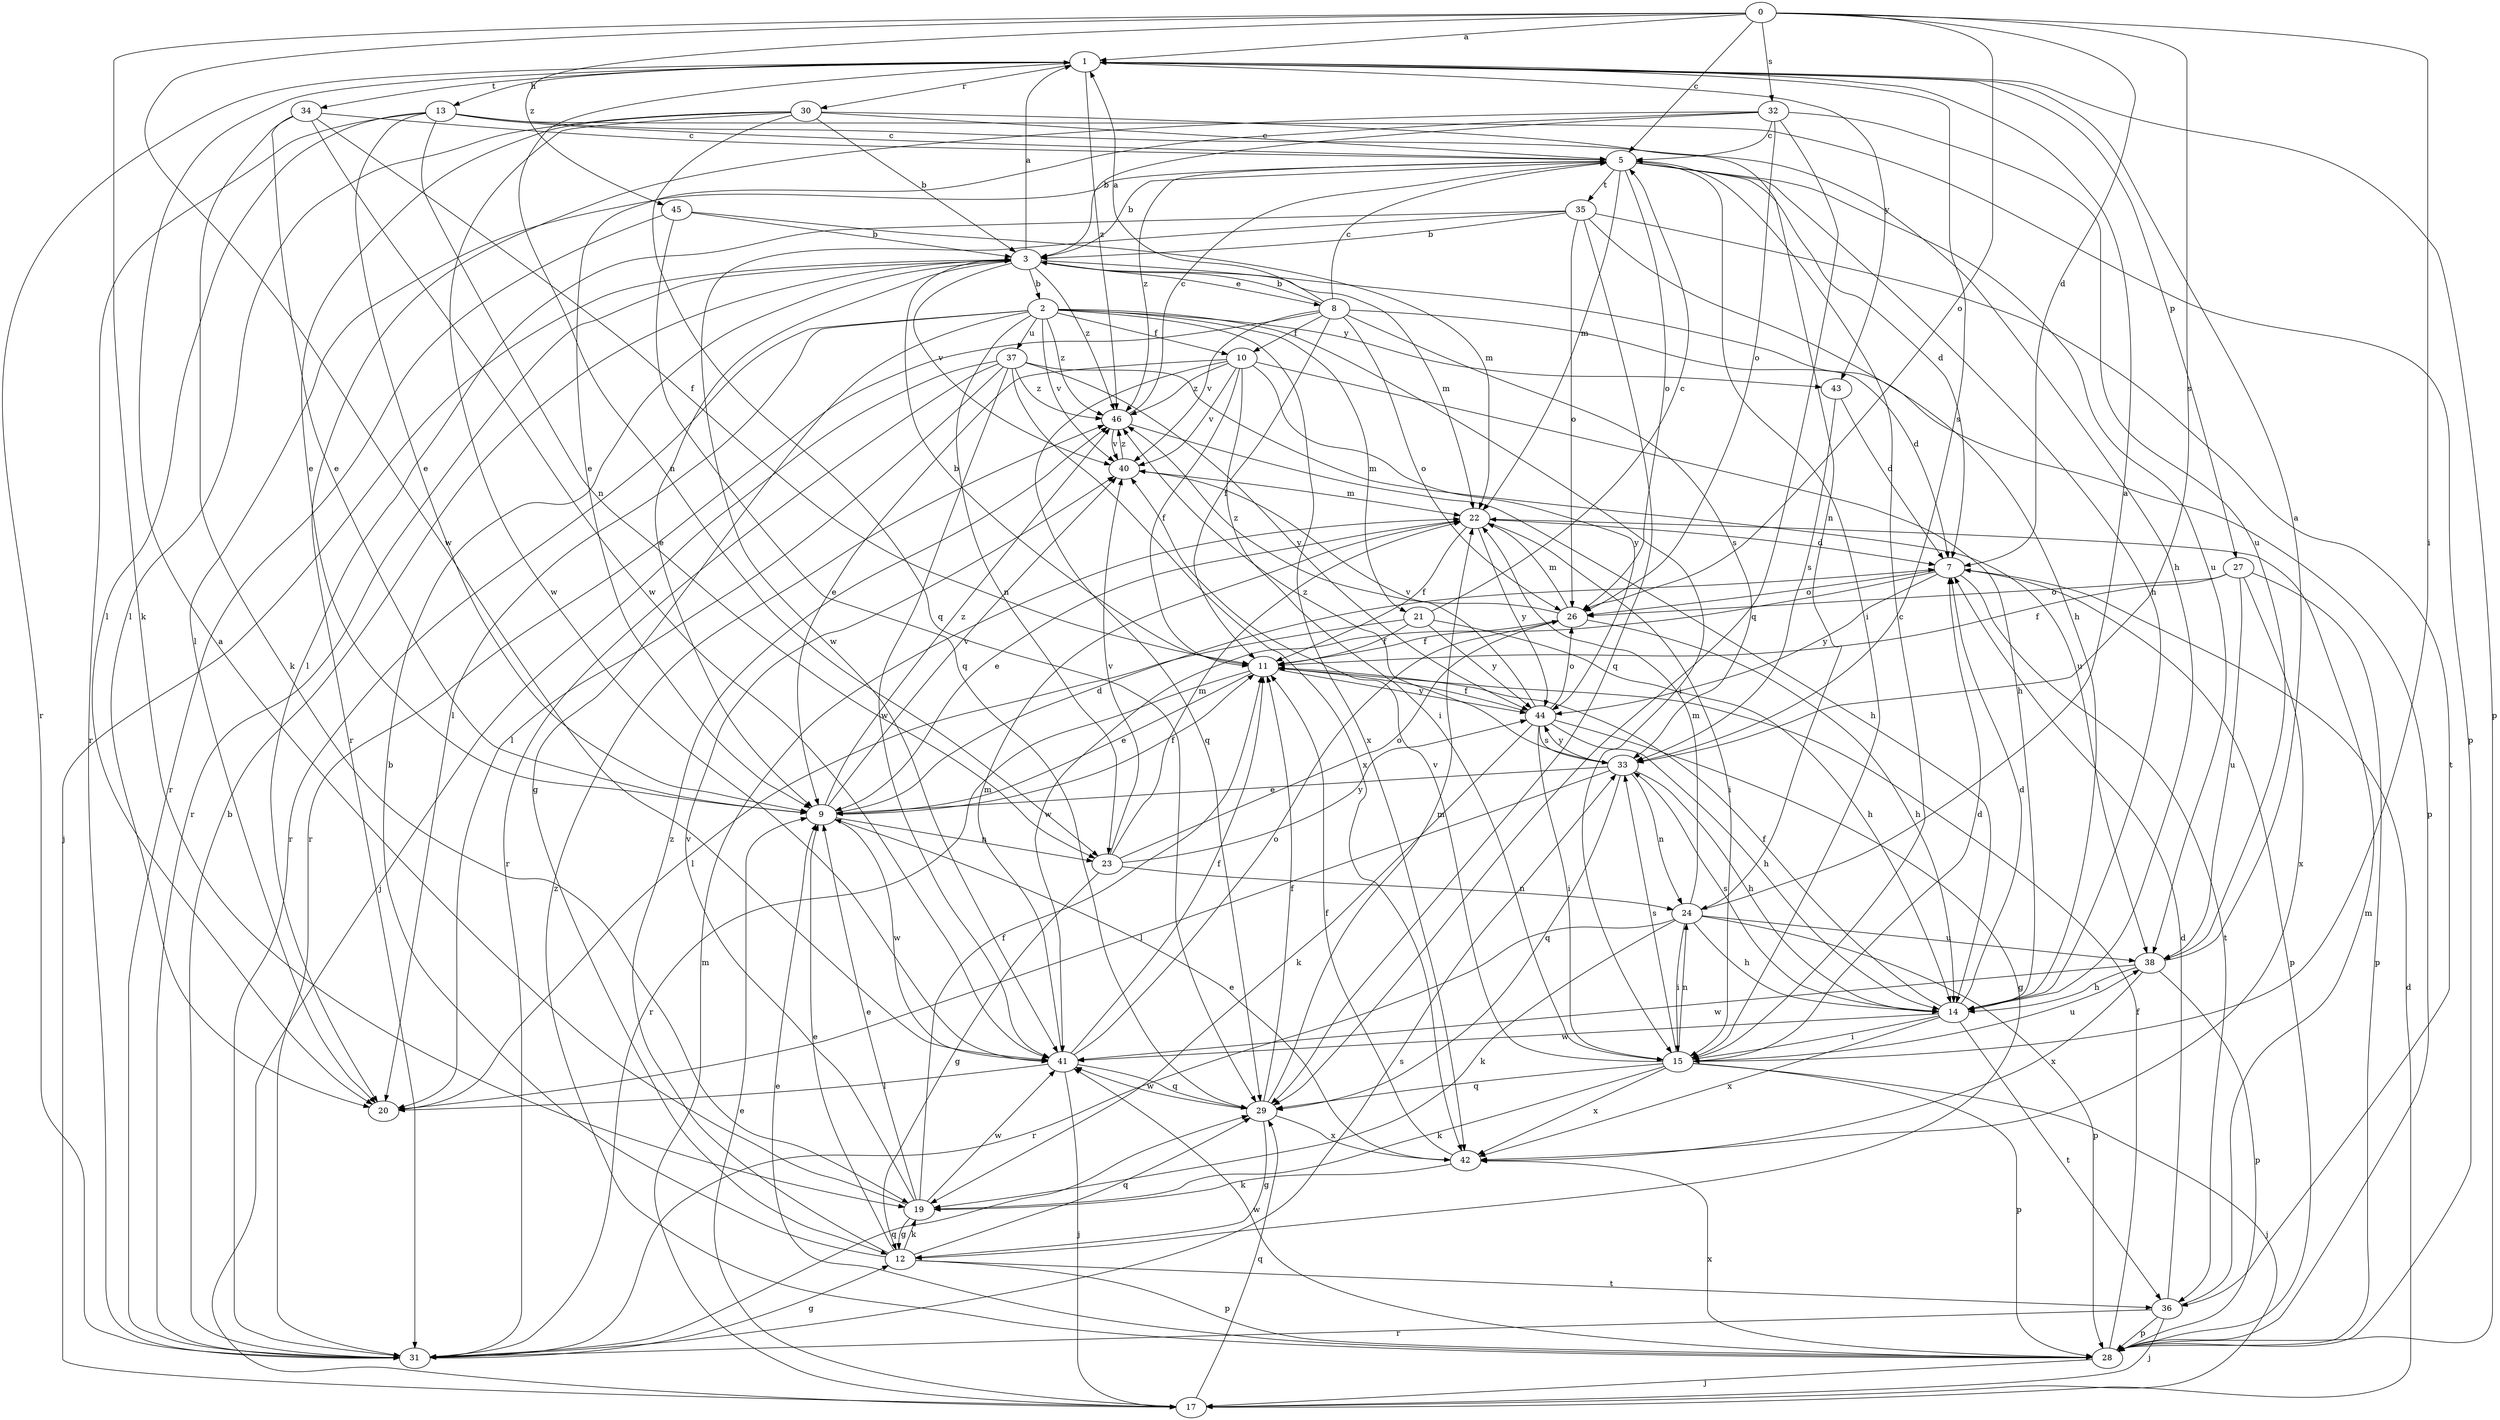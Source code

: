 strict digraph  {
0;
1;
2;
3;
5;
7;
8;
9;
10;
11;
12;
13;
14;
15;
17;
19;
20;
21;
22;
23;
24;
26;
27;
28;
29;
30;
31;
32;
33;
34;
35;
36;
37;
38;
40;
41;
42;
43;
44;
45;
46;
0 -> 1  [label=a];
0 -> 5  [label=c];
0 -> 7  [label=d];
0 -> 15  [label=i];
0 -> 19  [label=k];
0 -> 26  [label=o];
0 -> 32  [label=s];
0 -> 33  [label=s];
0 -> 41  [label=w];
0 -> 45  [label=z];
1 -> 13  [label=h];
1 -> 23  [label=n];
1 -> 27  [label=p];
1 -> 28  [label=p];
1 -> 30  [label=r];
1 -> 31  [label=r];
1 -> 33  [label=s];
1 -> 34  [label=t];
1 -> 43  [label=y];
1 -> 46  [label=z];
2 -> 10  [label=f];
2 -> 12  [label=g];
2 -> 15  [label=i];
2 -> 20  [label=l];
2 -> 21  [label=m];
2 -> 23  [label=n];
2 -> 31  [label=r];
2 -> 37  [label=u];
2 -> 40  [label=v];
2 -> 42  [label=x];
2 -> 43  [label=y];
2 -> 46  [label=z];
3 -> 1  [label=a];
3 -> 2  [label=b];
3 -> 8  [label=e];
3 -> 9  [label=e];
3 -> 17  [label=j];
3 -> 22  [label=m];
3 -> 28  [label=p];
3 -> 31  [label=r];
3 -> 40  [label=v];
3 -> 46  [label=z];
5 -> 3  [label=b];
5 -> 7  [label=d];
5 -> 14  [label=h];
5 -> 15  [label=i];
5 -> 20  [label=l];
5 -> 22  [label=m];
5 -> 26  [label=o];
5 -> 35  [label=t];
5 -> 38  [label=u];
5 -> 46  [label=z];
7 -> 26  [label=o];
7 -> 28  [label=p];
7 -> 36  [label=t];
7 -> 41  [label=w];
7 -> 44  [label=y];
8 -> 1  [label=a];
8 -> 3  [label=b];
8 -> 5  [label=c];
8 -> 7  [label=d];
8 -> 10  [label=f];
8 -> 11  [label=f];
8 -> 26  [label=o];
8 -> 31  [label=r];
8 -> 33  [label=s];
8 -> 40  [label=v];
9 -> 7  [label=d];
9 -> 11  [label=f];
9 -> 23  [label=n];
9 -> 40  [label=v];
9 -> 41  [label=w];
9 -> 46  [label=z];
10 -> 9  [label=e];
10 -> 11  [label=f];
10 -> 14  [label=h];
10 -> 15  [label=i];
10 -> 29  [label=q];
10 -> 40  [label=v];
10 -> 44  [label=y];
10 -> 46  [label=z];
11 -> 3  [label=b];
11 -> 9  [label=e];
11 -> 31  [label=r];
11 -> 44  [label=y];
12 -> 3  [label=b];
12 -> 9  [label=e];
12 -> 19  [label=k];
12 -> 28  [label=p];
12 -> 29  [label=q];
12 -> 36  [label=t];
12 -> 46  [label=z];
13 -> 5  [label=c];
13 -> 9  [label=e];
13 -> 14  [label=h];
13 -> 20  [label=l];
13 -> 23  [label=n];
13 -> 28  [label=p];
13 -> 31  [label=r];
14 -> 7  [label=d];
14 -> 11  [label=f];
14 -> 15  [label=i];
14 -> 33  [label=s];
14 -> 36  [label=t];
14 -> 41  [label=w];
14 -> 42  [label=x];
15 -> 5  [label=c];
15 -> 7  [label=d];
15 -> 17  [label=j];
15 -> 19  [label=k];
15 -> 24  [label=n];
15 -> 28  [label=p];
15 -> 29  [label=q];
15 -> 33  [label=s];
15 -> 38  [label=u];
15 -> 40  [label=v];
15 -> 42  [label=x];
17 -> 7  [label=d];
17 -> 9  [label=e];
17 -> 22  [label=m];
17 -> 29  [label=q];
19 -> 1  [label=a];
19 -> 9  [label=e];
19 -> 11  [label=f];
19 -> 12  [label=g];
19 -> 40  [label=v];
19 -> 41  [label=w];
21 -> 5  [label=c];
21 -> 11  [label=f];
21 -> 14  [label=h];
21 -> 20  [label=l];
21 -> 44  [label=y];
22 -> 7  [label=d];
22 -> 9  [label=e];
22 -> 11  [label=f];
22 -> 15  [label=i];
22 -> 44  [label=y];
23 -> 12  [label=g];
23 -> 22  [label=m];
23 -> 24  [label=n];
23 -> 26  [label=o];
23 -> 40  [label=v];
23 -> 44  [label=y];
24 -> 1  [label=a];
24 -> 14  [label=h];
24 -> 15  [label=i];
24 -> 19  [label=k];
24 -> 22  [label=m];
24 -> 28  [label=p];
24 -> 31  [label=r];
24 -> 38  [label=u];
26 -> 11  [label=f];
26 -> 14  [label=h];
26 -> 22  [label=m];
26 -> 46  [label=z];
27 -> 11  [label=f];
27 -> 26  [label=o];
27 -> 28  [label=p];
27 -> 38  [label=u];
27 -> 42  [label=x];
28 -> 9  [label=e];
28 -> 11  [label=f];
28 -> 17  [label=j];
28 -> 41  [label=w];
28 -> 42  [label=x];
28 -> 46  [label=z];
29 -> 11  [label=f];
29 -> 12  [label=g];
29 -> 22  [label=m];
29 -> 41  [label=w];
29 -> 42  [label=x];
30 -> 3  [label=b];
30 -> 5  [label=c];
30 -> 9  [label=e];
30 -> 20  [label=l];
30 -> 24  [label=n];
30 -> 29  [label=q];
30 -> 41  [label=w];
31 -> 3  [label=b];
31 -> 12  [label=g];
31 -> 29  [label=q];
31 -> 33  [label=s];
32 -> 3  [label=b];
32 -> 5  [label=c];
32 -> 9  [label=e];
32 -> 26  [label=o];
32 -> 29  [label=q];
32 -> 31  [label=r];
32 -> 38  [label=u];
33 -> 9  [label=e];
33 -> 14  [label=h];
33 -> 20  [label=l];
33 -> 24  [label=n];
33 -> 29  [label=q];
33 -> 44  [label=y];
33 -> 46  [label=z];
34 -> 5  [label=c];
34 -> 9  [label=e];
34 -> 11  [label=f];
34 -> 19  [label=k];
34 -> 41  [label=w];
35 -> 3  [label=b];
35 -> 14  [label=h];
35 -> 20  [label=l];
35 -> 26  [label=o];
35 -> 29  [label=q];
35 -> 36  [label=t];
35 -> 41  [label=w];
36 -> 7  [label=d];
36 -> 17  [label=j];
36 -> 22  [label=m];
36 -> 28  [label=p];
36 -> 31  [label=r];
37 -> 17  [label=j];
37 -> 20  [label=l];
37 -> 31  [label=r];
37 -> 38  [label=u];
37 -> 41  [label=w];
37 -> 42  [label=x];
37 -> 44  [label=y];
37 -> 46  [label=z];
38 -> 1  [label=a];
38 -> 14  [label=h];
38 -> 28  [label=p];
38 -> 41  [label=w];
38 -> 42  [label=x];
40 -> 22  [label=m];
40 -> 46  [label=z];
41 -> 11  [label=f];
41 -> 17  [label=j];
41 -> 20  [label=l];
41 -> 22  [label=m];
41 -> 26  [label=o];
41 -> 29  [label=q];
42 -> 9  [label=e];
42 -> 11  [label=f];
42 -> 19  [label=k];
43 -> 7  [label=d];
43 -> 33  [label=s];
44 -> 11  [label=f];
44 -> 12  [label=g];
44 -> 14  [label=h];
44 -> 15  [label=i];
44 -> 19  [label=k];
44 -> 26  [label=o];
44 -> 33  [label=s];
44 -> 40  [label=v];
45 -> 3  [label=b];
45 -> 22  [label=m];
45 -> 29  [label=q];
45 -> 31  [label=r];
46 -> 5  [label=c];
46 -> 14  [label=h];
46 -> 40  [label=v];
}
